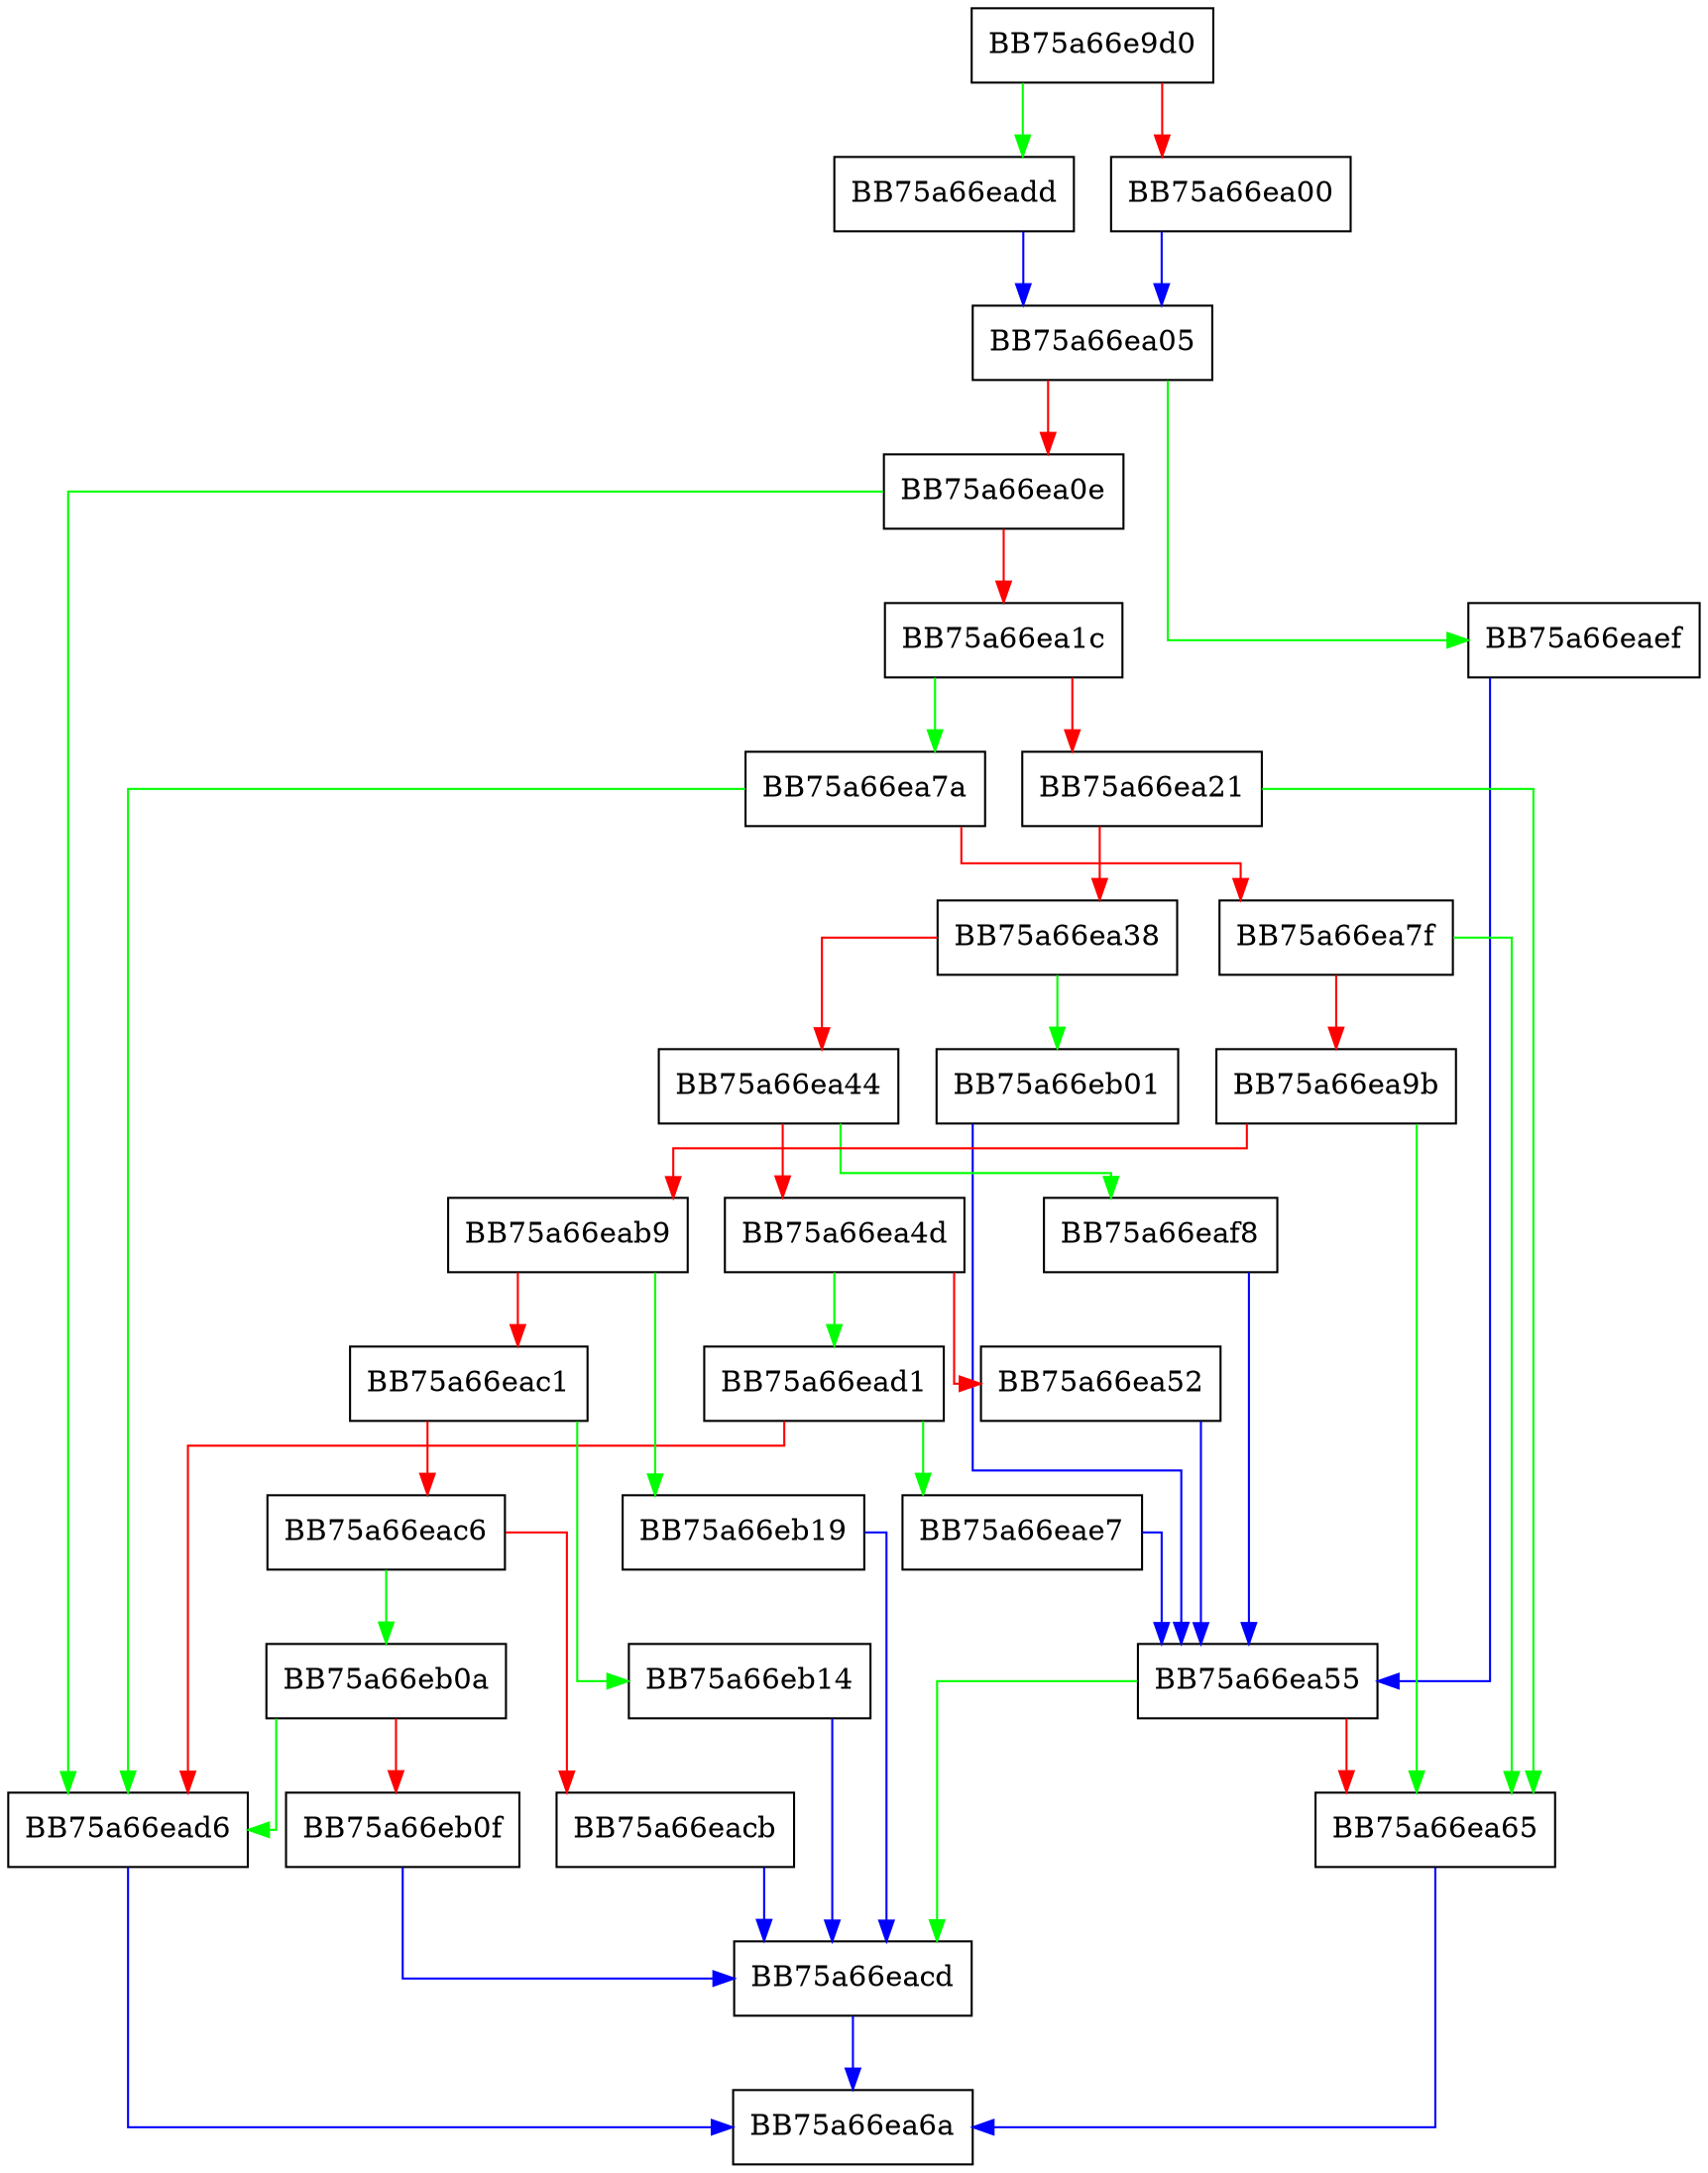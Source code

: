 digraph DoStaticFieldOp {
  node [shape="box"];
  graph [splines=ortho];
  BB75a66e9d0 -> BB75a66eadd [color="green"];
  BB75a66e9d0 -> BB75a66ea00 [color="red"];
  BB75a66ea00 -> BB75a66ea05 [color="blue"];
  BB75a66ea05 -> BB75a66eaef [color="green"];
  BB75a66ea05 -> BB75a66ea0e [color="red"];
  BB75a66ea0e -> BB75a66ead6 [color="green"];
  BB75a66ea0e -> BB75a66ea1c [color="red"];
  BB75a66ea1c -> BB75a66ea7a [color="green"];
  BB75a66ea1c -> BB75a66ea21 [color="red"];
  BB75a66ea21 -> BB75a66ea65 [color="green"];
  BB75a66ea21 -> BB75a66ea38 [color="red"];
  BB75a66ea38 -> BB75a66eb01 [color="green"];
  BB75a66ea38 -> BB75a66ea44 [color="red"];
  BB75a66ea44 -> BB75a66eaf8 [color="green"];
  BB75a66ea44 -> BB75a66ea4d [color="red"];
  BB75a66ea4d -> BB75a66ead1 [color="green"];
  BB75a66ea4d -> BB75a66ea52 [color="red"];
  BB75a66ea52 -> BB75a66ea55 [color="blue"];
  BB75a66ea55 -> BB75a66eacd [color="green"];
  BB75a66ea55 -> BB75a66ea65 [color="red"];
  BB75a66ea65 -> BB75a66ea6a [color="blue"];
  BB75a66ea7a -> BB75a66ead6 [color="green"];
  BB75a66ea7a -> BB75a66ea7f [color="red"];
  BB75a66ea7f -> BB75a66ea65 [color="green"];
  BB75a66ea7f -> BB75a66ea9b [color="red"];
  BB75a66ea9b -> BB75a66ea65 [color="green"];
  BB75a66ea9b -> BB75a66eab9 [color="red"];
  BB75a66eab9 -> BB75a66eb19 [color="green"];
  BB75a66eab9 -> BB75a66eac1 [color="red"];
  BB75a66eac1 -> BB75a66eb14 [color="green"];
  BB75a66eac1 -> BB75a66eac6 [color="red"];
  BB75a66eac6 -> BB75a66eb0a [color="green"];
  BB75a66eac6 -> BB75a66eacb [color="red"];
  BB75a66eacb -> BB75a66eacd [color="blue"];
  BB75a66eacd -> BB75a66ea6a [color="blue"];
  BB75a66ead1 -> BB75a66eae7 [color="green"];
  BB75a66ead1 -> BB75a66ead6 [color="red"];
  BB75a66ead6 -> BB75a66ea6a [color="blue"];
  BB75a66eadd -> BB75a66ea05 [color="blue"];
  BB75a66eae7 -> BB75a66ea55 [color="blue"];
  BB75a66eaef -> BB75a66ea55 [color="blue"];
  BB75a66eaf8 -> BB75a66ea55 [color="blue"];
  BB75a66eb01 -> BB75a66ea55 [color="blue"];
  BB75a66eb0a -> BB75a66ead6 [color="green"];
  BB75a66eb0a -> BB75a66eb0f [color="red"];
  BB75a66eb0f -> BB75a66eacd [color="blue"];
  BB75a66eb14 -> BB75a66eacd [color="blue"];
  BB75a66eb19 -> BB75a66eacd [color="blue"];
}